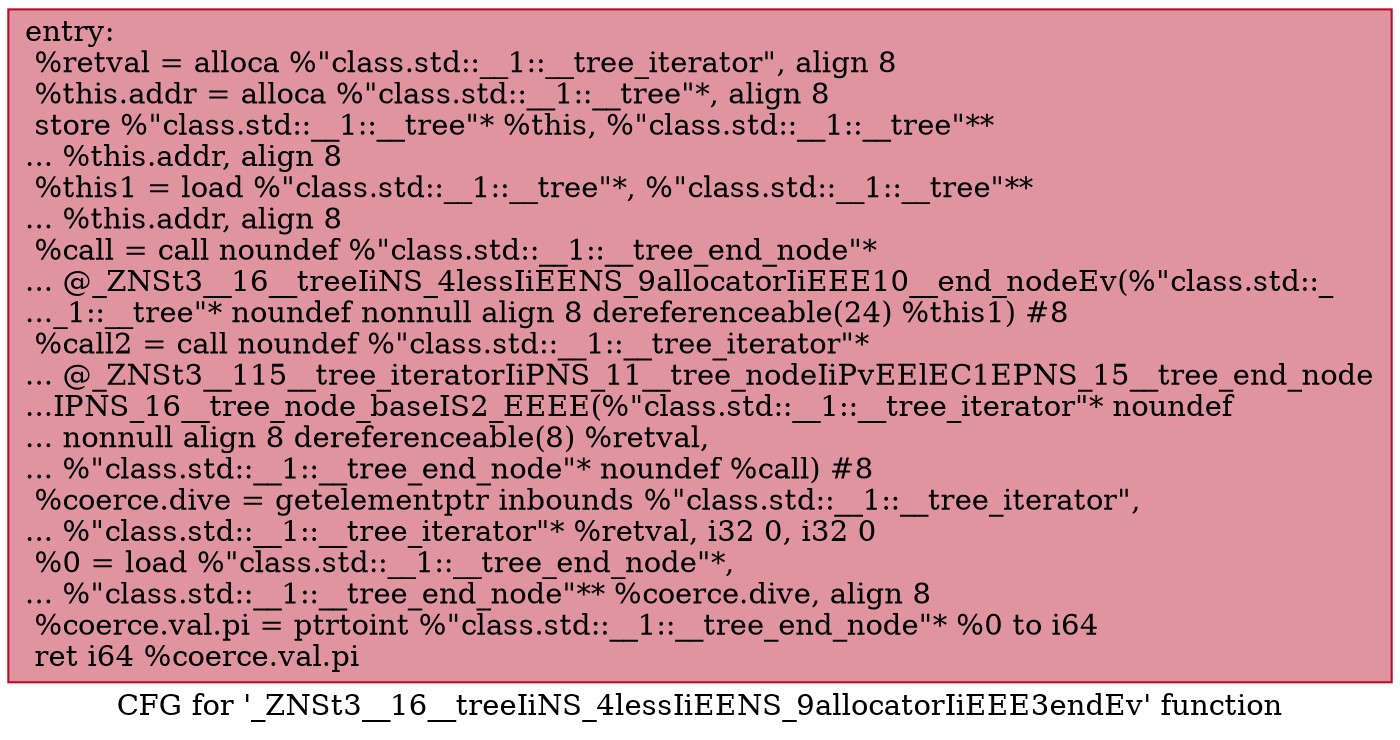 digraph "CFG for '_ZNSt3__16__treeIiNS_4lessIiEENS_9allocatorIiEEE3endEv' function" {
	label="CFG for '_ZNSt3__16__treeIiNS_4lessIiEENS_9allocatorIiEEE3endEv' function";

	Node0x600002552780 [shape=record,color="#b70d28ff", style=filled, fillcolor="#b70d2870",label="{entry:\l  %retval = alloca %\"class.std::__1::__tree_iterator\", align 8\l  %this.addr = alloca %\"class.std::__1::__tree\"*, align 8\l  store %\"class.std::__1::__tree\"* %this, %\"class.std::__1::__tree\"**\l... %this.addr, align 8\l  %this1 = load %\"class.std::__1::__tree\"*, %\"class.std::__1::__tree\"**\l... %this.addr, align 8\l  %call = call noundef %\"class.std::__1::__tree_end_node\"*\l... @_ZNSt3__16__treeIiNS_4lessIiEENS_9allocatorIiEEE10__end_nodeEv(%\"class.std::_\l..._1::__tree\"* noundef nonnull align 8 dereferenceable(24) %this1) #8\l  %call2 = call noundef %\"class.std::__1::__tree_iterator\"*\l... @_ZNSt3__115__tree_iteratorIiPNS_11__tree_nodeIiPvEElEC1EPNS_15__tree_end_node\l...IPNS_16__tree_node_baseIS2_EEEE(%\"class.std::__1::__tree_iterator\"* noundef\l... nonnull align 8 dereferenceable(8) %retval,\l... %\"class.std::__1::__tree_end_node\"* noundef %call) #8\l  %coerce.dive = getelementptr inbounds %\"class.std::__1::__tree_iterator\",\l... %\"class.std::__1::__tree_iterator\"* %retval, i32 0, i32 0\l  %0 = load %\"class.std::__1::__tree_end_node\"*,\l... %\"class.std::__1::__tree_end_node\"** %coerce.dive, align 8\l  %coerce.val.pi = ptrtoint %\"class.std::__1::__tree_end_node\"* %0 to i64\l  ret i64 %coerce.val.pi\l}"];
}
